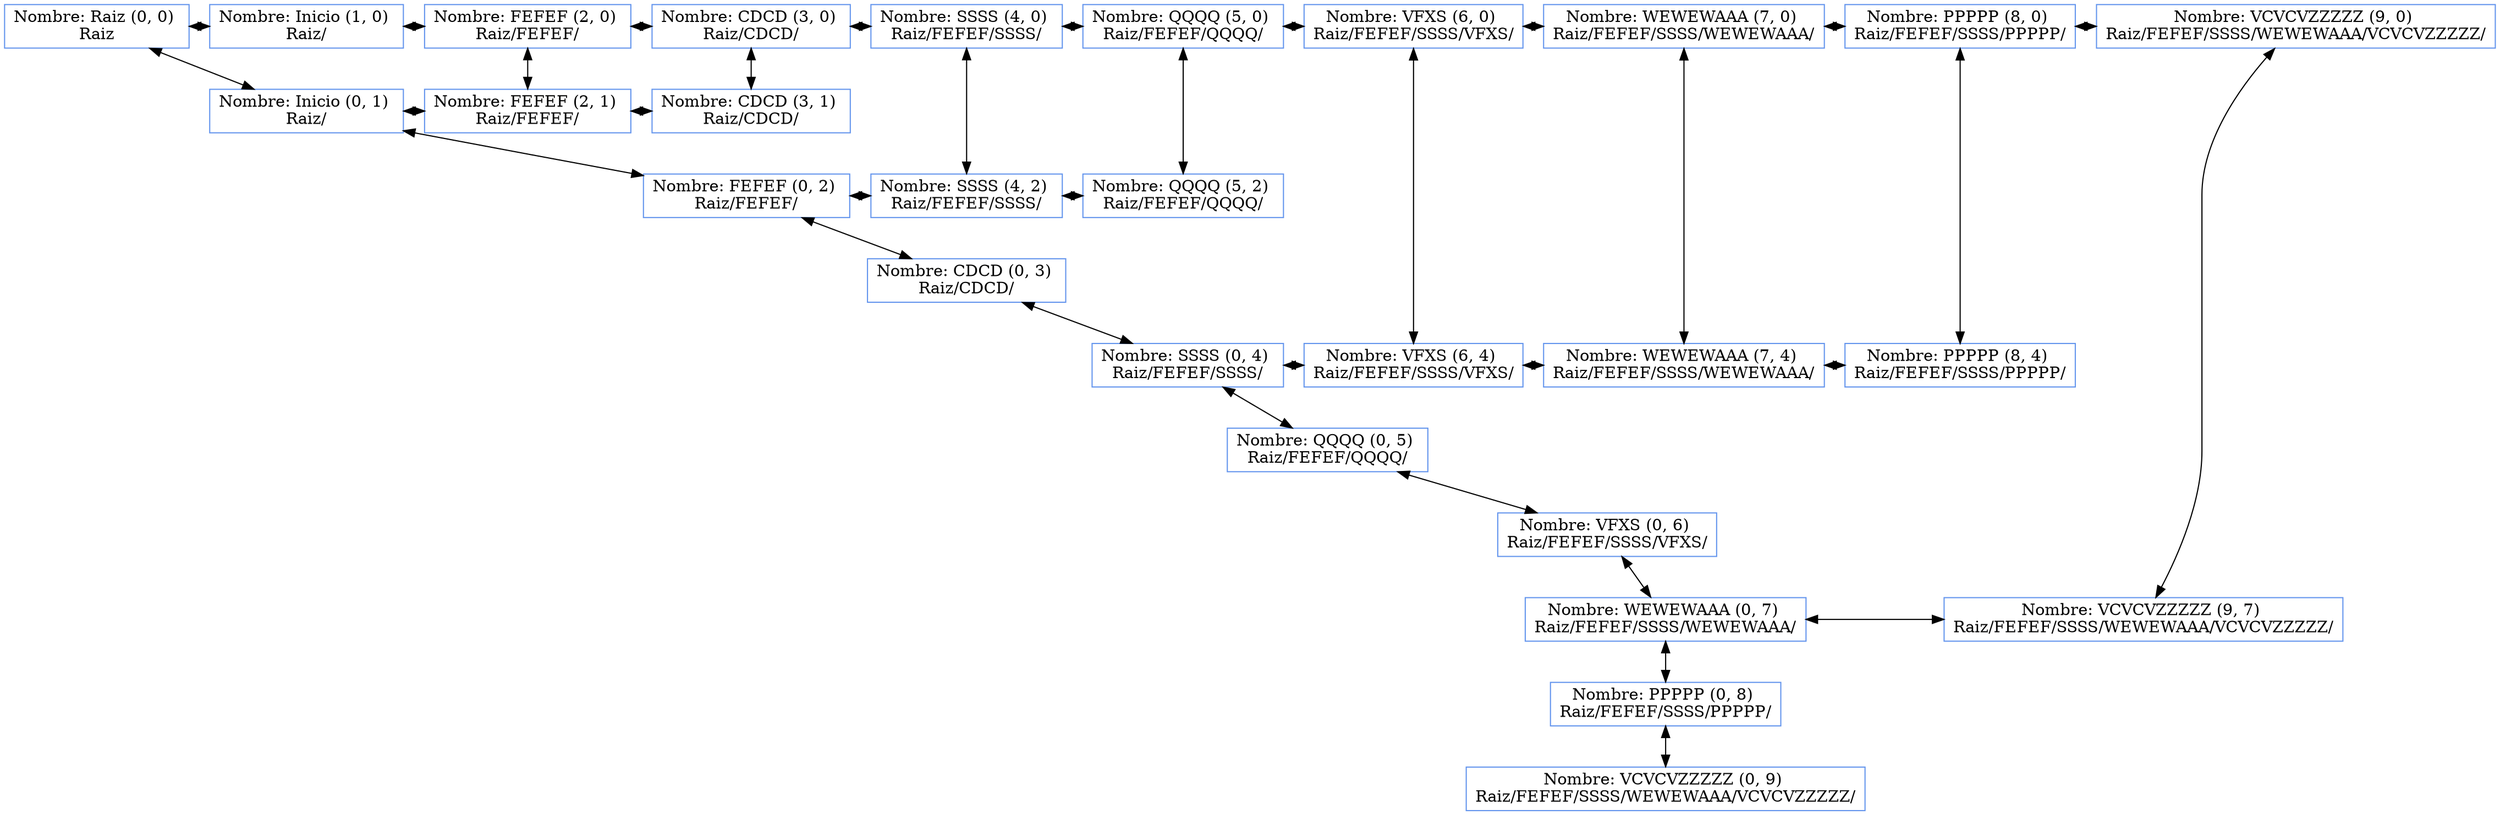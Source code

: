 digraph G {

node [shape=box, color=cornflowerblue ];
"Nombre: Raiz (0, 0) 
Raiz"->"Nombre: Inicio (0, 1) 
Raiz/"[dir=both];
"Nombre: Inicio (0, 1) 
Raiz/"->"Nombre: FEFEF (0, 2) 
Raiz/FEFEF/"[dir=both];
"Nombre: FEFEF (0, 2) 
Raiz/FEFEF/"->"Nombre: CDCD (0, 3) 
Raiz/CDCD/"[dir=both];
"Nombre: CDCD (0, 3) 
Raiz/CDCD/"->"Nombre: SSSS (0, 4) 
Raiz/FEFEF/SSSS/"[dir=both];
"Nombre: SSSS (0, 4) 
Raiz/FEFEF/SSSS/"->"Nombre: QQQQ (0, 5) 
Raiz/FEFEF/QQQQ/"[dir=both];
"Nombre: QQQQ (0, 5) 
Raiz/FEFEF/QQQQ/"->"Nombre: VFXS (0, 6) 
Raiz/FEFEF/SSSS/VFXS/"[dir=both];
"Nombre: VFXS (0, 6) 
Raiz/FEFEF/SSSS/VFXS/"->"Nombre: WEWEWAAA (0, 7) 
Raiz/FEFEF/SSSS/WEWEWAAA/"[dir=both];
"Nombre: WEWEWAAA (0, 7) 
Raiz/FEFEF/SSSS/WEWEWAAA/"->"Nombre: PPPPP (0, 8) 
Raiz/FEFEF/SSSS/PPPPP/"[dir=both];
"Nombre: PPPPP (0, 8) 
Raiz/FEFEF/SSSS/PPPPP/"->"Nombre: VCVCVZZZZZ (0, 9) 
Raiz/FEFEF/SSSS/WEWEWAAA/VCVCVZZZZZ/"[dir=both];
"Nombre: FEFEF (2, 0) 
Raiz/FEFEF/"->"Nombre: FEFEF (2, 1) 
Raiz/FEFEF/"[dir=both];
"Nombre: CDCD (3, 0) 
Raiz/CDCD/"->"Nombre: CDCD (3, 1) 
Raiz/CDCD/"[dir=both];
"Nombre: SSSS (4, 0) 
Raiz/FEFEF/SSSS/"->"Nombre: SSSS (4, 2) 
Raiz/FEFEF/SSSS/"[dir=both];
"Nombre: QQQQ (5, 0) 
Raiz/FEFEF/QQQQ/"->"Nombre: QQQQ (5, 2) 
Raiz/FEFEF/QQQQ/"[dir=both];
"Nombre: VFXS (6, 0) 
Raiz/FEFEF/SSSS/VFXS/"->"Nombre: VFXS (6, 4) 
Raiz/FEFEF/SSSS/VFXS/"[dir=both];
"Nombre: WEWEWAAA (7, 0) 
Raiz/FEFEF/SSSS/WEWEWAAA/"->"Nombre: WEWEWAAA (7, 4) 
Raiz/FEFEF/SSSS/WEWEWAAA/"[dir=both];
"Nombre: PPPPP (8, 0) 
Raiz/FEFEF/SSSS/PPPPP/"->"Nombre: PPPPP (8, 4) 
Raiz/FEFEF/SSSS/PPPPP/"[dir=both];
"Nombre: VCVCVZZZZZ (9, 0) 
Raiz/FEFEF/SSSS/WEWEWAAA/VCVCVZZZZZ/"->"Nombre: VCVCVZZZZZ (9, 7) 
Raiz/FEFEF/SSSS/WEWEWAAA/VCVCVZZZZZ/"[dir=both];
rank=same{
"Nombre: Raiz (0, 0) 
Raiz"->"Nombre: Inicio (1, 0) 
Raiz/"[dir=both];
}
rank=same{
"Nombre: Inicio (1, 0) 
Raiz/"->"Nombre: FEFEF (2, 0) 
Raiz/FEFEF/"[dir=both];
}
rank=same{
"Nombre: FEFEF (2, 0) 
Raiz/FEFEF/"->"Nombre: CDCD (3, 0) 
Raiz/CDCD/"[dir=both];
}
rank=same{
"Nombre: CDCD (3, 0) 
Raiz/CDCD/"->"Nombre: SSSS (4, 0) 
Raiz/FEFEF/SSSS/"[dir=both];
}
rank=same{
"Nombre: SSSS (4, 0) 
Raiz/FEFEF/SSSS/"->"Nombre: QQQQ (5, 0) 
Raiz/FEFEF/QQQQ/"[dir=both];
}
rank=same{
"Nombre: QQQQ (5, 0) 
Raiz/FEFEF/QQQQ/"->"Nombre: VFXS (6, 0) 
Raiz/FEFEF/SSSS/VFXS/"[dir=both];
}
rank=same{
"Nombre: VFXS (6, 0) 
Raiz/FEFEF/SSSS/VFXS/"->"Nombre: WEWEWAAA (7, 0) 
Raiz/FEFEF/SSSS/WEWEWAAA/"[dir=both];
}
rank=same{
"Nombre: WEWEWAAA (7, 0) 
Raiz/FEFEF/SSSS/WEWEWAAA/"->"Nombre: PPPPP (8, 0) 
Raiz/FEFEF/SSSS/PPPPP/"[dir=both];
}
rank=same{
"Nombre: PPPPP (8, 0) 
Raiz/FEFEF/SSSS/PPPPP/"->"Nombre: VCVCVZZZZZ (9, 0) 
Raiz/FEFEF/SSSS/WEWEWAAA/VCVCVZZZZZ/"[dir=both];
}
rank=same{
"Nombre: Inicio (0, 1) 
Raiz/"->"Nombre: FEFEF (2, 1) 
Raiz/FEFEF/"[dir=both];
}
rank=same{
"Nombre: FEFEF (2, 1) 
Raiz/FEFEF/"->"Nombre: CDCD (3, 1) 
Raiz/CDCD/"[dir=both];
}
rank=same{
"Nombre: FEFEF (0, 2) 
Raiz/FEFEF/"->"Nombre: SSSS (4, 2) 
Raiz/FEFEF/SSSS/"[dir=both];
}
rank=same{
"Nombre: SSSS (4, 2) 
Raiz/FEFEF/SSSS/"->"Nombre: QQQQ (5, 2) 
Raiz/FEFEF/QQQQ/"[dir=both];
}
rank=same{
"Nombre: SSSS (0, 4) 
Raiz/FEFEF/SSSS/"->"Nombre: VFXS (6, 4) 
Raiz/FEFEF/SSSS/VFXS/"[dir=both];
}
rank=same{
"Nombre: VFXS (6, 4) 
Raiz/FEFEF/SSSS/VFXS/"->"Nombre: WEWEWAAA (7, 4) 
Raiz/FEFEF/SSSS/WEWEWAAA/"[dir=both];
}
rank=same{
"Nombre: WEWEWAAA (7, 4) 
Raiz/FEFEF/SSSS/WEWEWAAA/"->"Nombre: PPPPP (8, 4) 
Raiz/FEFEF/SSSS/PPPPP/"[dir=both];
}
rank=same{
"Nombre: WEWEWAAA (0, 7) 
Raiz/FEFEF/SSSS/WEWEWAAA/"->"Nombre: VCVCVZZZZZ (9, 7) 
Raiz/FEFEF/SSSS/WEWEWAAA/VCVCVZZZZZ/"[dir=both];
}
}
